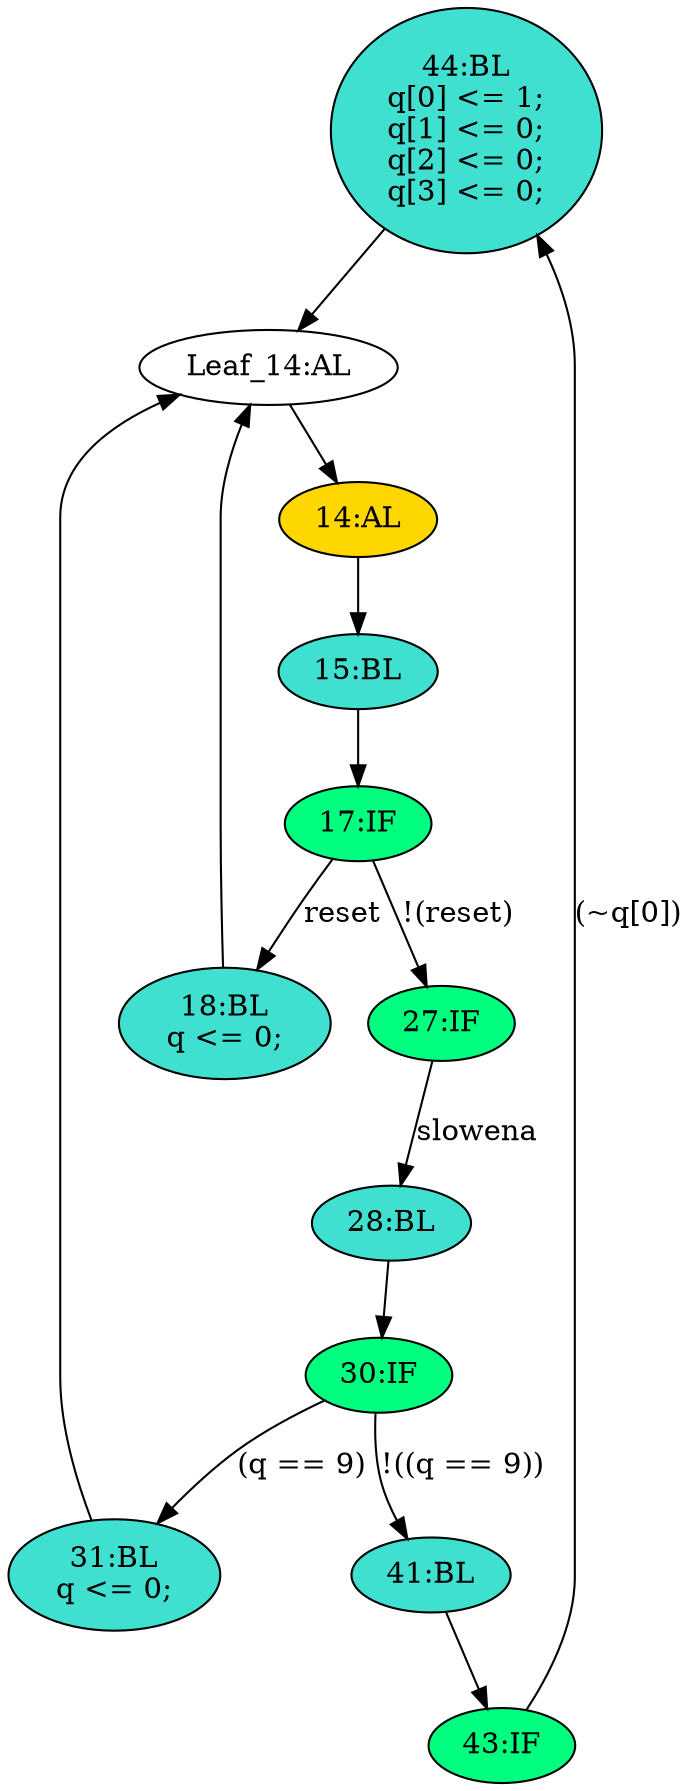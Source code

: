 strict digraph "compose( ,  )" {
	node [label="\N"];
	"44:BL"	[ast="<pyverilog.vparser.ast.Block object at 0x7fc863eaa1d0>",
		fillcolor=turquoise,
		label="44:BL
q[0] <= 1;
q[1] <= 0;
q[2] <= 0;
q[3] <= 0;",
		statements="[<pyverilog.vparser.ast.NonblockingSubstitution object at 0x7fc863be6150>, <pyverilog.vparser.ast.NonblockingSubstitution object \
at 0x7fc863be6550>, <pyverilog.vparser.ast.NonblockingSubstitution object at 0x7fc863eaa250>, <pyverilog.vparser.ast.NonblockingSubstitution \
object at 0x7fc863eaae90>]",
		style=filled,
		typ=Block];
	"Leaf_14:AL"	[def_var="['q']",
		label="Leaf_14:AL"];
	"44:BL" -> "Leaf_14:AL"	[cond="[]",
		lineno=None];
	"15:BL"	[ast="<pyverilog.vparser.ast.Block object at 0x7fc863eb50d0>",
		fillcolor=turquoise,
		label="15:BL",
		statements="[]",
		style=filled,
		typ=Block];
	"17:IF"	[ast="<pyverilog.vparser.ast.IfStatement object at 0x7fc863be3110>",
		fillcolor=springgreen,
		label="17:IF",
		statements="[]",
		style=filled,
		typ=IfStatement];
	"15:BL" -> "17:IF"	[cond="[]",
		lineno=None];
	"14:AL"	[ast="<pyverilog.vparser.ast.Always object at 0x7fc863eb5790>",
		clk_sens=True,
		fillcolor=gold,
		label="14:AL",
		sens="['clk', 'reset']",
		statements="[]",
		style=filled,
		typ=Always,
		use_var="['q', 'reset', 'slowena']"];
	"14:AL" -> "15:BL"	[cond="[]",
		lineno=None];
	"18:BL"	[ast="<pyverilog.vparser.ast.Block object at 0x7fc863eb5410>",
		fillcolor=turquoise,
		label="18:BL
q <= 0;",
		statements="[<pyverilog.vparser.ast.NonblockingSubstitution object at 0x7fc863b96bd0>]",
		style=filled,
		typ=Block];
	"18:BL" -> "Leaf_14:AL"	[cond="[]",
		lineno=None];
	"41:BL"	[ast="<pyverilog.vparser.ast.Block object at 0x7fc863bf1450>",
		fillcolor=turquoise,
		label="41:BL",
		statements="[]",
		style=filled,
		typ=Block];
	"43:IF"	[ast="<pyverilog.vparser.ast.IfStatement object at 0x7fc863bfdd10>",
		fillcolor=springgreen,
		label="43:IF",
		statements="[]",
		style=filled,
		typ=IfStatement];
	"41:BL" -> "43:IF"	[cond="[]",
		lineno=None];
	"30:IF"	[ast="<pyverilog.vparser.ast.IfStatement object at 0x7fc863bf1390>",
		fillcolor=springgreen,
		label="30:IF",
		statements="[]",
		style=filled,
		typ=IfStatement];
	"30:IF" -> "41:BL"	[cond="['q']",
		label="!((q == 9))",
		lineno=30];
	"31:BL"	[ast="<pyverilog.vparser.ast.Block object at 0x7fc863b8e290>",
		fillcolor=turquoise,
		label="31:BL
q <= 0;",
		statements="[<pyverilog.vparser.ast.NonblockingSubstitution object at 0x7fc863bf1550>]",
		style=filled,
		typ=Block];
	"30:IF" -> "31:BL"	[cond="['q']",
		label="(q == 9)",
		lineno=30];
	"31:BL" -> "Leaf_14:AL"	[cond="[]",
		lineno=None];
	"17:IF" -> "18:BL"	[cond="['reset']",
		label=reset,
		lineno=17];
	"27:IF"	[ast="<pyverilog.vparser.ast.IfStatement object at 0x7fc863bfd610>",
		fillcolor=springgreen,
		label="27:IF",
		statements="[]",
		style=filled,
		typ=IfStatement];
	"17:IF" -> "27:IF"	[cond="['reset']",
		label="!(reset)",
		lineno=17];
	"43:IF" -> "44:BL"	[cond="['q']",
		label="(~q[0])",
		lineno=43];
	"28:BL"	[ast="<pyverilog.vparser.ast.Block object at 0x7fc863be34d0>",
		fillcolor=turquoise,
		label="28:BL",
		statements="[]",
		style=filled,
		typ=Block];
	"27:IF" -> "28:BL"	[cond="['slowena']",
		label=slowena,
		lineno=27];
	"Leaf_14:AL" -> "14:AL";
	"28:BL" -> "30:IF"	[cond="[]",
		lineno=None];
}
